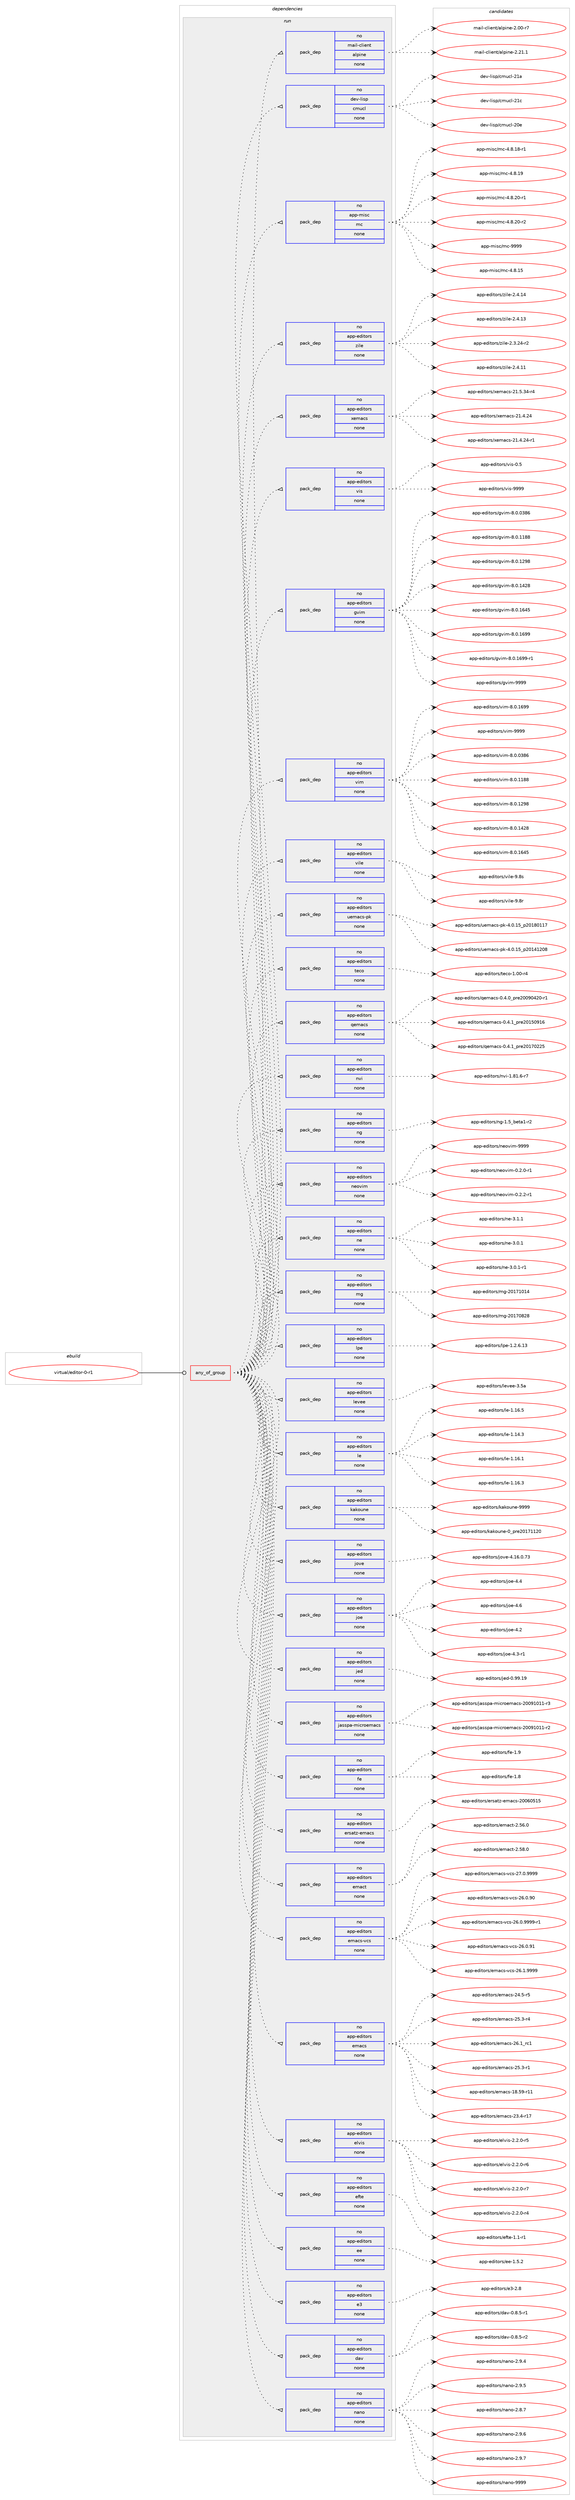 digraph prolog {

# *************
# Graph options
# *************

newrank=true;
concentrate=true;
compound=true;
graph [rankdir=LR,fontname=Helvetica,fontsize=10,ranksep=1.5];#, ranksep=2.5, nodesep=0.2];
edge  [arrowhead=vee];
node  [fontname=Helvetica,fontsize=10];

# **********
# The ebuild
# **********

subgraph cluster_leftcol {
color=gray;
rank=same;
label=<<i>ebuild</i>>;
id [label="virtual/editor-0-r1", color=red, width=4, href="../virtual/editor-0-r1.svg"];
}

# ****************
# The dependencies
# ****************

subgraph cluster_midcol {
color=gray;
label=<<i>dependencies</i>>;
subgraph cluster_compile {
fillcolor="#eeeeee";
style=filled;
label=<<i>compile</i>>;
}
subgraph cluster_compileandrun {
fillcolor="#eeeeee";
style=filled;
label=<<i>compile and run</i>>;
}
subgraph cluster_run {
fillcolor="#eeeeee";
style=filled;
label=<<i>run</i>>;
subgraph any45 {
dependency8152 [label=<<TABLE BORDER="0" CELLBORDER="1" CELLSPACING="0" CELLPADDING="4"><TR><TD CELLPADDING="10">any_of_group</TD></TR></TABLE>>, shape=none, color=red];subgraph pack7104 {
dependency8153 [label=<<TABLE BORDER="0" CELLBORDER="1" CELLSPACING="0" CELLPADDING="4" WIDTH="220"><TR><TD ROWSPAN="6" CELLPADDING="30">pack_dep</TD></TR><TR><TD WIDTH="110">no</TD></TR><TR><TD>app-editors</TD></TR><TR><TD>nano</TD></TR><TR><TD>none</TD></TR><TR><TD></TD></TR></TABLE>>, shape=none, color=blue];
}
dependency8152:e -> dependency8153:w [weight=20,style="dotted",arrowhead="oinv"];
subgraph pack7105 {
dependency8154 [label=<<TABLE BORDER="0" CELLBORDER="1" CELLSPACING="0" CELLPADDING="4" WIDTH="220"><TR><TD ROWSPAN="6" CELLPADDING="30">pack_dep</TD></TR><TR><TD WIDTH="110">no</TD></TR><TR><TD>app-editors</TD></TR><TR><TD>dav</TD></TR><TR><TD>none</TD></TR><TR><TD></TD></TR></TABLE>>, shape=none, color=blue];
}
dependency8152:e -> dependency8154:w [weight=20,style="dotted",arrowhead="oinv"];
subgraph pack7106 {
dependency8155 [label=<<TABLE BORDER="0" CELLBORDER="1" CELLSPACING="0" CELLPADDING="4" WIDTH="220"><TR><TD ROWSPAN="6" CELLPADDING="30">pack_dep</TD></TR><TR><TD WIDTH="110">no</TD></TR><TR><TD>app-editors</TD></TR><TR><TD>e3</TD></TR><TR><TD>none</TD></TR><TR><TD></TD></TR></TABLE>>, shape=none, color=blue];
}
dependency8152:e -> dependency8155:w [weight=20,style="dotted",arrowhead="oinv"];
subgraph pack7107 {
dependency8156 [label=<<TABLE BORDER="0" CELLBORDER="1" CELLSPACING="0" CELLPADDING="4" WIDTH="220"><TR><TD ROWSPAN="6" CELLPADDING="30">pack_dep</TD></TR><TR><TD WIDTH="110">no</TD></TR><TR><TD>app-editors</TD></TR><TR><TD>ee</TD></TR><TR><TD>none</TD></TR><TR><TD></TD></TR></TABLE>>, shape=none, color=blue];
}
dependency8152:e -> dependency8156:w [weight=20,style="dotted",arrowhead="oinv"];
subgraph pack7108 {
dependency8157 [label=<<TABLE BORDER="0" CELLBORDER="1" CELLSPACING="0" CELLPADDING="4" WIDTH="220"><TR><TD ROWSPAN="6" CELLPADDING="30">pack_dep</TD></TR><TR><TD WIDTH="110">no</TD></TR><TR><TD>app-editors</TD></TR><TR><TD>efte</TD></TR><TR><TD>none</TD></TR><TR><TD></TD></TR></TABLE>>, shape=none, color=blue];
}
dependency8152:e -> dependency8157:w [weight=20,style="dotted",arrowhead="oinv"];
subgraph pack7109 {
dependency8158 [label=<<TABLE BORDER="0" CELLBORDER="1" CELLSPACING="0" CELLPADDING="4" WIDTH="220"><TR><TD ROWSPAN="6" CELLPADDING="30">pack_dep</TD></TR><TR><TD WIDTH="110">no</TD></TR><TR><TD>app-editors</TD></TR><TR><TD>elvis</TD></TR><TR><TD>none</TD></TR><TR><TD></TD></TR></TABLE>>, shape=none, color=blue];
}
dependency8152:e -> dependency8158:w [weight=20,style="dotted",arrowhead="oinv"];
subgraph pack7110 {
dependency8159 [label=<<TABLE BORDER="0" CELLBORDER="1" CELLSPACING="0" CELLPADDING="4" WIDTH="220"><TR><TD ROWSPAN="6" CELLPADDING="30">pack_dep</TD></TR><TR><TD WIDTH="110">no</TD></TR><TR><TD>app-editors</TD></TR><TR><TD>emacs</TD></TR><TR><TD>none</TD></TR><TR><TD></TD></TR></TABLE>>, shape=none, color=blue];
}
dependency8152:e -> dependency8159:w [weight=20,style="dotted",arrowhead="oinv"];
subgraph pack7111 {
dependency8160 [label=<<TABLE BORDER="0" CELLBORDER="1" CELLSPACING="0" CELLPADDING="4" WIDTH="220"><TR><TD ROWSPAN="6" CELLPADDING="30">pack_dep</TD></TR><TR><TD WIDTH="110">no</TD></TR><TR><TD>app-editors</TD></TR><TR><TD>emacs-vcs</TD></TR><TR><TD>none</TD></TR><TR><TD></TD></TR></TABLE>>, shape=none, color=blue];
}
dependency8152:e -> dependency8160:w [weight=20,style="dotted",arrowhead="oinv"];
subgraph pack7112 {
dependency8161 [label=<<TABLE BORDER="0" CELLBORDER="1" CELLSPACING="0" CELLPADDING="4" WIDTH="220"><TR><TD ROWSPAN="6" CELLPADDING="30">pack_dep</TD></TR><TR><TD WIDTH="110">no</TD></TR><TR><TD>app-editors</TD></TR><TR><TD>emact</TD></TR><TR><TD>none</TD></TR><TR><TD></TD></TR></TABLE>>, shape=none, color=blue];
}
dependency8152:e -> dependency8161:w [weight=20,style="dotted",arrowhead="oinv"];
subgraph pack7113 {
dependency8162 [label=<<TABLE BORDER="0" CELLBORDER="1" CELLSPACING="0" CELLPADDING="4" WIDTH="220"><TR><TD ROWSPAN="6" CELLPADDING="30">pack_dep</TD></TR><TR><TD WIDTH="110">no</TD></TR><TR><TD>app-editors</TD></TR><TR><TD>ersatz-emacs</TD></TR><TR><TD>none</TD></TR><TR><TD></TD></TR></TABLE>>, shape=none, color=blue];
}
dependency8152:e -> dependency8162:w [weight=20,style="dotted",arrowhead="oinv"];
subgraph pack7114 {
dependency8163 [label=<<TABLE BORDER="0" CELLBORDER="1" CELLSPACING="0" CELLPADDING="4" WIDTH="220"><TR><TD ROWSPAN="6" CELLPADDING="30">pack_dep</TD></TR><TR><TD WIDTH="110">no</TD></TR><TR><TD>app-editors</TD></TR><TR><TD>fe</TD></TR><TR><TD>none</TD></TR><TR><TD></TD></TR></TABLE>>, shape=none, color=blue];
}
dependency8152:e -> dependency8163:w [weight=20,style="dotted",arrowhead="oinv"];
subgraph pack7115 {
dependency8164 [label=<<TABLE BORDER="0" CELLBORDER="1" CELLSPACING="0" CELLPADDING="4" WIDTH="220"><TR><TD ROWSPAN="6" CELLPADDING="30">pack_dep</TD></TR><TR><TD WIDTH="110">no</TD></TR><TR><TD>app-editors</TD></TR><TR><TD>jasspa-microemacs</TD></TR><TR><TD>none</TD></TR><TR><TD></TD></TR></TABLE>>, shape=none, color=blue];
}
dependency8152:e -> dependency8164:w [weight=20,style="dotted",arrowhead="oinv"];
subgraph pack7116 {
dependency8165 [label=<<TABLE BORDER="0" CELLBORDER="1" CELLSPACING="0" CELLPADDING="4" WIDTH="220"><TR><TD ROWSPAN="6" CELLPADDING="30">pack_dep</TD></TR><TR><TD WIDTH="110">no</TD></TR><TR><TD>app-editors</TD></TR><TR><TD>jed</TD></TR><TR><TD>none</TD></TR><TR><TD></TD></TR></TABLE>>, shape=none, color=blue];
}
dependency8152:e -> dependency8165:w [weight=20,style="dotted",arrowhead="oinv"];
subgraph pack7117 {
dependency8166 [label=<<TABLE BORDER="0" CELLBORDER="1" CELLSPACING="0" CELLPADDING="4" WIDTH="220"><TR><TD ROWSPAN="6" CELLPADDING="30">pack_dep</TD></TR><TR><TD WIDTH="110">no</TD></TR><TR><TD>app-editors</TD></TR><TR><TD>joe</TD></TR><TR><TD>none</TD></TR><TR><TD></TD></TR></TABLE>>, shape=none, color=blue];
}
dependency8152:e -> dependency8166:w [weight=20,style="dotted",arrowhead="oinv"];
subgraph pack7118 {
dependency8167 [label=<<TABLE BORDER="0" CELLBORDER="1" CELLSPACING="0" CELLPADDING="4" WIDTH="220"><TR><TD ROWSPAN="6" CELLPADDING="30">pack_dep</TD></TR><TR><TD WIDTH="110">no</TD></TR><TR><TD>app-editors</TD></TR><TR><TD>jove</TD></TR><TR><TD>none</TD></TR><TR><TD></TD></TR></TABLE>>, shape=none, color=blue];
}
dependency8152:e -> dependency8167:w [weight=20,style="dotted",arrowhead="oinv"];
subgraph pack7119 {
dependency8168 [label=<<TABLE BORDER="0" CELLBORDER="1" CELLSPACING="0" CELLPADDING="4" WIDTH="220"><TR><TD ROWSPAN="6" CELLPADDING="30">pack_dep</TD></TR><TR><TD WIDTH="110">no</TD></TR><TR><TD>app-editors</TD></TR><TR><TD>kakoune</TD></TR><TR><TD>none</TD></TR><TR><TD></TD></TR></TABLE>>, shape=none, color=blue];
}
dependency8152:e -> dependency8168:w [weight=20,style="dotted",arrowhead="oinv"];
subgraph pack7120 {
dependency8169 [label=<<TABLE BORDER="0" CELLBORDER="1" CELLSPACING="0" CELLPADDING="4" WIDTH="220"><TR><TD ROWSPAN="6" CELLPADDING="30">pack_dep</TD></TR><TR><TD WIDTH="110">no</TD></TR><TR><TD>app-editors</TD></TR><TR><TD>le</TD></TR><TR><TD>none</TD></TR><TR><TD></TD></TR></TABLE>>, shape=none, color=blue];
}
dependency8152:e -> dependency8169:w [weight=20,style="dotted",arrowhead="oinv"];
subgraph pack7121 {
dependency8170 [label=<<TABLE BORDER="0" CELLBORDER="1" CELLSPACING="0" CELLPADDING="4" WIDTH="220"><TR><TD ROWSPAN="6" CELLPADDING="30">pack_dep</TD></TR><TR><TD WIDTH="110">no</TD></TR><TR><TD>app-editors</TD></TR><TR><TD>levee</TD></TR><TR><TD>none</TD></TR><TR><TD></TD></TR></TABLE>>, shape=none, color=blue];
}
dependency8152:e -> dependency8170:w [weight=20,style="dotted",arrowhead="oinv"];
subgraph pack7122 {
dependency8171 [label=<<TABLE BORDER="0" CELLBORDER="1" CELLSPACING="0" CELLPADDING="4" WIDTH="220"><TR><TD ROWSPAN="6" CELLPADDING="30">pack_dep</TD></TR><TR><TD WIDTH="110">no</TD></TR><TR><TD>app-editors</TD></TR><TR><TD>lpe</TD></TR><TR><TD>none</TD></TR><TR><TD></TD></TR></TABLE>>, shape=none, color=blue];
}
dependency8152:e -> dependency8171:w [weight=20,style="dotted",arrowhead="oinv"];
subgraph pack7123 {
dependency8172 [label=<<TABLE BORDER="0" CELLBORDER="1" CELLSPACING="0" CELLPADDING="4" WIDTH="220"><TR><TD ROWSPAN="6" CELLPADDING="30">pack_dep</TD></TR><TR><TD WIDTH="110">no</TD></TR><TR><TD>app-editors</TD></TR><TR><TD>mg</TD></TR><TR><TD>none</TD></TR><TR><TD></TD></TR></TABLE>>, shape=none, color=blue];
}
dependency8152:e -> dependency8172:w [weight=20,style="dotted",arrowhead="oinv"];
subgraph pack7124 {
dependency8173 [label=<<TABLE BORDER="0" CELLBORDER="1" CELLSPACING="0" CELLPADDING="4" WIDTH="220"><TR><TD ROWSPAN="6" CELLPADDING="30">pack_dep</TD></TR><TR><TD WIDTH="110">no</TD></TR><TR><TD>app-editors</TD></TR><TR><TD>ne</TD></TR><TR><TD>none</TD></TR><TR><TD></TD></TR></TABLE>>, shape=none, color=blue];
}
dependency8152:e -> dependency8173:w [weight=20,style="dotted",arrowhead="oinv"];
subgraph pack7125 {
dependency8174 [label=<<TABLE BORDER="0" CELLBORDER="1" CELLSPACING="0" CELLPADDING="4" WIDTH="220"><TR><TD ROWSPAN="6" CELLPADDING="30">pack_dep</TD></TR><TR><TD WIDTH="110">no</TD></TR><TR><TD>app-editors</TD></TR><TR><TD>neovim</TD></TR><TR><TD>none</TD></TR><TR><TD></TD></TR></TABLE>>, shape=none, color=blue];
}
dependency8152:e -> dependency8174:w [weight=20,style="dotted",arrowhead="oinv"];
subgraph pack7126 {
dependency8175 [label=<<TABLE BORDER="0" CELLBORDER="1" CELLSPACING="0" CELLPADDING="4" WIDTH="220"><TR><TD ROWSPAN="6" CELLPADDING="30">pack_dep</TD></TR><TR><TD WIDTH="110">no</TD></TR><TR><TD>app-editors</TD></TR><TR><TD>ng</TD></TR><TR><TD>none</TD></TR><TR><TD></TD></TR></TABLE>>, shape=none, color=blue];
}
dependency8152:e -> dependency8175:w [weight=20,style="dotted",arrowhead="oinv"];
subgraph pack7127 {
dependency8176 [label=<<TABLE BORDER="0" CELLBORDER="1" CELLSPACING="0" CELLPADDING="4" WIDTH="220"><TR><TD ROWSPAN="6" CELLPADDING="30">pack_dep</TD></TR><TR><TD WIDTH="110">no</TD></TR><TR><TD>app-editors</TD></TR><TR><TD>nvi</TD></TR><TR><TD>none</TD></TR><TR><TD></TD></TR></TABLE>>, shape=none, color=blue];
}
dependency8152:e -> dependency8176:w [weight=20,style="dotted",arrowhead="oinv"];
subgraph pack7128 {
dependency8177 [label=<<TABLE BORDER="0" CELLBORDER="1" CELLSPACING="0" CELLPADDING="4" WIDTH="220"><TR><TD ROWSPAN="6" CELLPADDING="30">pack_dep</TD></TR><TR><TD WIDTH="110">no</TD></TR><TR><TD>app-editors</TD></TR><TR><TD>qemacs</TD></TR><TR><TD>none</TD></TR><TR><TD></TD></TR></TABLE>>, shape=none, color=blue];
}
dependency8152:e -> dependency8177:w [weight=20,style="dotted",arrowhead="oinv"];
subgraph pack7129 {
dependency8178 [label=<<TABLE BORDER="0" CELLBORDER="1" CELLSPACING="0" CELLPADDING="4" WIDTH="220"><TR><TD ROWSPAN="6" CELLPADDING="30">pack_dep</TD></TR><TR><TD WIDTH="110">no</TD></TR><TR><TD>app-editors</TD></TR><TR><TD>teco</TD></TR><TR><TD>none</TD></TR><TR><TD></TD></TR></TABLE>>, shape=none, color=blue];
}
dependency8152:e -> dependency8178:w [weight=20,style="dotted",arrowhead="oinv"];
subgraph pack7130 {
dependency8179 [label=<<TABLE BORDER="0" CELLBORDER="1" CELLSPACING="0" CELLPADDING="4" WIDTH="220"><TR><TD ROWSPAN="6" CELLPADDING="30">pack_dep</TD></TR><TR><TD WIDTH="110">no</TD></TR><TR><TD>app-editors</TD></TR><TR><TD>uemacs-pk</TD></TR><TR><TD>none</TD></TR><TR><TD></TD></TR></TABLE>>, shape=none, color=blue];
}
dependency8152:e -> dependency8179:w [weight=20,style="dotted",arrowhead="oinv"];
subgraph pack7131 {
dependency8180 [label=<<TABLE BORDER="0" CELLBORDER="1" CELLSPACING="0" CELLPADDING="4" WIDTH="220"><TR><TD ROWSPAN="6" CELLPADDING="30">pack_dep</TD></TR><TR><TD WIDTH="110">no</TD></TR><TR><TD>app-editors</TD></TR><TR><TD>vile</TD></TR><TR><TD>none</TD></TR><TR><TD></TD></TR></TABLE>>, shape=none, color=blue];
}
dependency8152:e -> dependency8180:w [weight=20,style="dotted",arrowhead="oinv"];
subgraph pack7132 {
dependency8181 [label=<<TABLE BORDER="0" CELLBORDER="1" CELLSPACING="0" CELLPADDING="4" WIDTH="220"><TR><TD ROWSPAN="6" CELLPADDING="30">pack_dep</TD></TR><TR><TD WIDTH="110">no</TD></TR><TR><TD>app-editors</TD></TR><TR><TD>vim</TD></TR><TR><TD>none</TD></TR><TR><TD></TD></TR></TABLE>>, shape=none, color=blue];
}
dependency8152:e -> dependency8181:w [weight=20,style="dotted",arrowhead="oinv"];
subgraph pack7133 {
dependency8182 [label=<<TABLE BORDER="0" CELLBORDER="1" CELLSPACING="0" CELLPADDING="4" WIDTH="220"><TR><TD ROWSPAN="6" CELLPADDING="30">pack_dep</TD></TR><TR><TD WIDTH="110">no</TD></TR><TR><TD>app-editors</TD></TR><TR><TD>gvim</TD></TR><TR><TD>none</TD></TR><TR><TD></TD></TR></TABLE>>, shape=none, color=blue];
}
dependency8152:e -> dependency8182:w [weight=20,style="dotted",arrowhead="oinv"];
subgraph pack7134 {
dependency8183 [label=<<TABLE BORDER="0" CELLBORDER="1" CELLSPACING="0" CELLPADDING="4" WIDTH="220"><TR><TD ROWSPAN="6" CELLPADDING="30">pack_dep</TD></TR><TR><TD WIDTH="110">no</TD></TR><TR><TD>app-editors</TD></TR><TR><TD>vis</TD></TR><TR><TD>none</TD></TR><TR><TD></TD></TR></TABLE>>, shape=none, color=blue];
}
dependency8152:e -> dependency8183:w [weight=20,style="dotted",arrowhead="oinv"];
subgraph pack7135 {
dependency8184 [label=<<TABLE BORDER="0" CELLBORDER="1" CELLSPACING="0" CELLPADDING="4" WIDTH="220"><TR><TD ROWSPAN="6" CELLPADDING="30">pack_dep</TD></TR><TR><TD WIDTH="110">no</TD></TR><TR><TD>app-editors</TD></TR><TR><TD>xemacs</TD></TR><TR><TD>none</TD></TR><TR><TD></TD></TR></TABLE>>, shape=none, color=blue];
}
dependency8152:e -> dependency8184:w [weight=20,style="dotted",arrowhead="oinv"];
subgraph pack7136 {
dependency8185 [label=<<TABLE BORDER="0" CELLBORDER="1" CELLSPACING="0" CELLPADDING="4" WIDTH="220"><TR><TD ROWSPAN="6" CELLPADDING="30">pack_dep</TD></TR><TR><TD WIDTH="110">no</TD></TR><TR><TD>app-editors</TD></TR><TR><TD>zile</TD></TR><TR><TD>none</TD></TR><TR><TD></TD></TR></TABLE>>, shape=none, color=blue];
}
dependency8152:e -> dependency8185:w [weight=20,style="dotted",arrowhead="oinv"];
subgraph pack7137 {
dependency8186 [label=<<TABLE BORDER="0" CELLBORDER="1" CELLSPACING="0" CELLPADDING="4" WIDTH="220"><TR><TD ROWSPAN="6" CELLPADDING="30">pack_dep</TD></TR><TR><TD WIDTH="110">no</TD></TR><TR><TD>app-misc</TD></TR><TR><TD>mc</TD></TR><TR><TD>none</TD></TR><TR><TD></TD></TR></TABLE>>, shape=none, color=blue];
}
dependency8152:e -> dependency8186:w [weight=20,style="dotted",arrowhead="oinv"];
subgraph pack7138 {
dependency8187 [label=<<TABLE BORDER="0" CELLBORDER="1" CELLSPACING="0" CELLPADDING="4" WIDTH="220"><TR><TD ROWSPAN="6" CELLPADDING="30">pack_dep</TD></TR><TR><TD WIDTH="110">no</TD></TR><TR><TD>dev-lisp</TD></TR><TR><TD>cmucl</TD></TR><TR><TD>none</TD></TR><TR><TD></TD></TR></TABLE>>, shape=none, color=blue];
}
dependency8152:e -> dependency8187:w [weight=20,style="dotted",arrowhead="oinv"];
subgraph pack7139 {
dependency8188 [label=<<TABLE BORDER="0" CELLBORDER="1" CELLSPACING="0" CELLPADDING="4" WIDTH="220"><TR><TD ROWSPAN="6" CELLPADDING="30">pack_dep</TD></TR><TR><TD WIDTH="110">no</TD></TR><TR><TD>mail-client</TD></TR><TR><TD>alpine</TD></TR><TR><TD>none</TD></TR><TR><TD></TD></TR></TABLE>>, shape=none, color=blue];
}
dependency8152:e -> dependency8188:w [weight=20,style="dotted",arrowhead="oinv"];
}
id:e -> dependency8152:w [weight=20,style="solid",arrowhead="odot"];
}
}

# **************
# The candidates
# **************

subgraph cluster_choices {
rank=same;
color=gray;
label=<<i>candidates</i>>;

subgraph choice7104 {
color=black;
nodesep=1;
choice97112112451011001051161111141154711097110111455046574652 [label="app-editors/nano-2.9.4", color=red, width=4,href="../app-editors/nano-2.9.4.svg"];
choice97112112451011001051161111141154711097110111455046574653 [label="app-editors/nano-2.9.5", color=red, width=4,href="../app-editors/nano-2.9.5.svg"];
choice97112112451011001051161111141154711097110111455046564655 [label="app-editors/nano-2.8.7", color=red, width=4,href="../app-editors/nano-2.8.7.svg"];
choice97112112451011001051161111141154711097110111455046574654 [label="app-editors/nano-2.9.6", color=red, width=4,href="../app-editors/nano-2.9.6.svg"];
choice97112112451011001051161111141154711097110111455046574655 [label="app-editors/nano-2.9.7", color=red, width=4,href="../app-editors/nano-2.9.7.svg"];
choice971121124510110010511611111411547110971101114557575757 [label="app-editors/nano-9999", color=red, width=4,href="../app-editors/nano-9999.svg"];
dependency8153:e -> choice97112112451011001051161111141154711097110111455046574652:w [style=dotted,weight="100"];
dependency8153:e -> choice97112112451011001051161111141154711097110111455046574653:w [style=dotted,weight="100"];
dependency8153:e -> choice97112112451011001051161111141154711097110111455046564655:w [style=dotted,weight="100"];
dependency8153:e -> choice97112112451011001051161111141154711097110111455046574654:w [style=dotted,weight="100"];
dependency8153:e -> choice97112112451011001051161111141154711097110111455046574655:w [style=dotted,weight="100"];
dependency8153:e -> choice971121124510110010511611111411547110971101114557575757:w [style=dotted,weight="100"];
}
subgraph choice7105 {
color=black;
nodesep=1;
choice971121124510110010511611111411547100971184548465646534511449 [label="app-editors/dav-0.8.5-r1", color=red, width=4,href="../app-editors/dav-0.8.5-r1.svg"];
choice971121124510110010511611111411547100971184548465646534511450 [label="app-editors/dav-0.8.5-r2", color=red, width=4,href="../app-editors/dav-0.8.5-r2.svg"];
dependency8154:e -> choice971121124510110010511611111411547100971184548465646534511449:w [style=dotted,weight="100"];
dependency8154:e -> choice971121124510110010511611111411547100971184548465646534511450:w [style=dotted,weight="100"];
}
subgraph choice7106 {
color=black;
nodesep=1;
choice9711211245101100105116111114115471015145504656 [label="app-editors/e3-2.8", color=red, width=4,href="../app-editors/e3-2.8.svg"];
dependency8155:e -> choice9711211245101100105116111114115471015145504656:w [style=dotted,weight="100"];
}
subgraph choice7107 {
color=black;
nodesep=1;
choice971121124510110010511611111411547101101454946534650 [label="app-editors/ee-1.5.2", color=red, width=4,href="../app-editors/ee-1.5.2.svg"];
dependency8156:e -> choice971121124510110010511611111411547101101454946534650:w [style=dotted,weight="100"];
}
subgraph choice7108 {
color=black;
nodesep=1;
choice971121124510110010511611111411547101102116101454946494511449 [label="app-editors/efte-1.1-r1", color=red, width=4,href="../app-editors/efte-1.1-r1.svg"];
dependency8157:e -> choice971121124510110010511611111411547101102116101454946494511449:w [style=dotted,weight="100"];
}
subgraph choice7109 {
color=black;
nodesep=1;
choice9711211245101100105116111114115471011081181051154550465046484511452 [label="app-editors/elvis-2.2.0-r4", color=red, width=4,href="../app-editors/elvis-2.2.0-r4.svg"];
choice9711211245101100105116111114115471011081181051154550465046484511453 [label="app-editors/elvis-2.2.0-r5", color=red, width=4,href="../app-editors/elvis-2.2.0-r5.svg"];
choice9711211245101100105116111114115471011081181051154550465046484511454 [label="app-editors/elvis-2.2.0-r6", color=red, width=4,href="../app-editors/elvis-2.2.0-r6.svg"];
choice9711211245101100105116111114115471011081181051154550465046484511455 [label="app-editors/elvis-2.2.0-r7", color=red, width=4,href="../app-editors/elvis-2.2.0-r7.svg"];
dependency8158:e -> choice9711211245101100105116111114115471011081181051154550465046484511452:w [style=dotted,weight="100"];
dependency8158:e -> choice9711211245101100105116111114115471011081181051154550465046484511453:w [style=dotted,weight="100"];
dependency8158:e -> choice9711211245101100105116111114115471011081181051154550465046484511454:w [style=dotted,weight="100"];
dependency8158:e -> choice9711211245101100105116111114115471011081181051154550465046484511455:w [style=dotted,weight="100"];
}
subgraph choice7110 {
color=black;
nodesep=1;
choice971121124510110010511611111411547101109979911545505346514511449 [label="app-editors/emacs-25.3-r1", color=red, width=4,href="../app-editors/emacs-25.3-r1.svg"];
choice9711211245101100105116111114115471011099799115454956465357451144949 [label="app-editors/emacs-18.59-r11", color=red, width=4,href="../app-editors/emacs-18.59-r11.svg"];
choice97112112451011001051161111141154710110997991154550514652451144955 [label="app-editors/emacs-23.4-r17", color=red, width=4,href="../app-editors/emacs-23.4-r17.svg"];
choice971121124510110010511611111411547101109979911545505246534511453 [label="app-editors/emacs-24.5-r5", color=red, width=4,href="../app-editors/emacs-24.5-r5.svg"];
choice971121124510110010511611111411547101109979911545505346514511452 [label="app-editors/emacs-25.3-r4", color=red, width=4,href="../app-editors/emacs-25.3-r4.svg"];
choice97112112451011001051161111141154710110997991154550544649951149949 [label="app-editors/emacs-26.1_rc1", color=red, width=4,href="../app-editors/emacs-26.1_rc1.svg"];
dependency8159:e -> choice971121124510110010511611111411547101109979911545505346514511449:w [style=dotted,weight="100"];
dependency8159:e -> choice9711211245101100105116111114115471011099799115454956465357451144949:w [style=dotted,weight="100"];
dependency8159:e -> choice97112112451011001051161111141154710110997991154550514652451144955:w [style=dotted,weight="100"];
dependency8159:e -> choice971121124510110010511611111411547101109979911545505246534511453:w [style=dotted,weight="100"];
dependency8159:e -> choice971121124510110010511611111411547101109979911545505346514511452:w [style=dotted,weight="100"];
dependency8159:e -> choice97112112451011001051161111141154710110997991154550544649951149949:w [style=dotted,weight="100"];
}
subgraph choice7111 {
color=black;
nodesep=1;
choice971121124510110010511611111411547101109979911545118991154550544648465748 [label="app-editors/emacs-vcs-26.0.90", color=red, width=4,href="../app-editors/emacs-vcs-26.0.90.svg"];
choice97112112451011001051161111141154710110997991154511899115455054464846575757574511449 [label="app-editors/emacs-vcs-26.0.9999-r1", color=red, width=4,href="../app-editors/emacs-vcs-26.0.9999-r1.svg"];
choice971121124510110010511611111411547101109979911545118991154550544648465749 [label="app-editors/emacs-vcs-26.0.91", color=red, width=4,href="../app-editors/emacs-vcs-26.0.91.svg"];
choice9711211245101100105116111114115471011099799115451189911545505446494657575757 [label="app-editors/emacs-vcs-26.1.9999", color=red, width=4,href="../app-editors/emacs-vcs-26.1.9999.svg"];
choice9711211245101100105116111114115471011099799115451189911545505546484657575757 [label="app-editors/emacs-vcs-27.0.9999", color=red, width=4,href="../app-editors/emacs-vcs-27.0.9999.svg"];
dependency8160:e -> choice971121124510110010511611111411547101109979911545118991154550544648465748:w [style=dotted,weight="100"];
dependency8160:e -> choice97112112451011001051161111141154710110997991154511899115455054464846575757574511449:w [style=dotted,weight="100"];
dependency8160:e -> choice971121124510110010511611111411547101109979911545118991154550544648465749:w [style=dotted,weight="100"];
dependency8160:e -> choice9711211245101100105116111114115471011099799115451189911545505446494657575757:w [style=dotted,weight="100"];
dependency8160:e -> choice9711211245101100105116111114115471011099799115451189911545505546484657575757:w [style=dotted,weight="100"];
}
subgraph choice7112 {
color=black;
nodesep=1;
choice971121124510110010511611111411547101109979911645504653544648 [label="app-editors/emact-2.56.0", color=red, width=4,href="../app-editors/emact-2.56.0.svg"];
choice971121124510110010511611111411547101109979911645504653564648 [label="app-editors/emact-2.58.0", color=red, width=4,href="../app-editors/emact-2.58.0.svg"];
dependency8161:e -> choice971121124510110010511611111411547101109979911645504653544648:w [style=dotted,weight="100"];
dependency8161:e -> choice971121124510110010511611111411547101109979911645504653564648:w [style=dotted,weight="100"];
}
subgraph choice7113 {
color=black;
nodesep=1;
choice97112112451011001051161111141154710111411597116122451011099799115455048485448534953 [label="app-editors/ersatz-emacs-20060515", color=red, width=4,href="../app-editors/ersatz-emacs-20060515.svg"];
dependency8162:e -> choice97112112451011001051161111141154710111411597116122451011099799115455048485448534953:w [style=dotted,weight="100"];
}
subgraph choice7114 {
color=black;
nodesep=1;
choice97112112451011001051161111141154710210145494656 [label="app-editors/fe-1.8", color=red, width=4,href="../app-editors/fe-1.8.svg"];
choice97112112451011001051161111141154710210145494657 [label="app-editors/fe-1.9", color=red, width=4,href="../app-editors/fe-1.9.svg"];
dependency8163:e -> choice97112112451011001051161111141154710210145494656:w [style=dotted,weight="100"];
dependency8163:e -> choice97112112451011001051161111141154710210145494657:w [style=dotted,weight="100"];
}
subgraph choice7115 {
color=black;
nodesep=1;
choice9711211245101100105116111114115471069711511511297451091059911411110110997991154550484857494849494511450 [label="app-editors/jasspa-microemacs-20091011-r2", color=red, width=4,href="../app-editors/jasspa-microemacs-20091011-r2.svg"];
choice9711211245101100105116111114115471069711511511297451091059911411110110997991154550484857494849494511451 [label="app-editors/jasspa-microemacs-20091011-r3", color=red, width=4,href="../app-editors/jasspa-microemacs-20091011-r3.svg"];
dependency8164:e -> choice9711211245101100105116111114115471069711511511297451091059911411110110997991154550484857494849494511450:w [style=dotted,weight="100"];
dependency8164:e -> choice9711211245101100105116111114115471069711511511297451091059911411110110997991154550484857494849494511451:w [style=dotted,weight="100"];
}
subgraph choice7116 {
color=black;
nodesep=1;
choice9711211245101100105116111114115471061011004548465757464957 [label="app-editors/jed-0.99.19", color=red, width=4,href="../app-editors/jed-0.99.19.svg"];
dependency8165:e -> choice9711211245101100105116111114115471061011004548465757464957:w [style=dotted,weight="100"];
}
subgraph choice7117 {
color=black;
nodesep=1;
choice97112112451011001051161111141154710611110145524650 [label="app-editors/joe-4.2", color=red, width=4,href="../app-editors/joe-4.2.svg"];
choice971121124510110010511611111411547106111101455246514511449 [label="app-editors/joe-4.3-r1", color=red, width=4,href="../app-editors/joe-4.3-r1.svg"];
choice97112112451011001051161111141154710611110145524652 [label="app-editors/joe-4.4", color=red, width=4,href="../app-editors/joe-4.4.svg"];
choice97112112451011001051161111141154710611110145524654 [label="app-editors/joe-4.6", color=red, width=4,href="../app-editors/joe-4.6.svg"];
dependency8166:e -> choice97112112451011001051161111141154710611110145524650:w [style=dotted,weight="100"];
dependency8166:e -> choice971121124510110010511611111411547106111101455246514511449:w [style=dotted,weight="100"];
dependency8166:e -> choice97112112451011001051161111141154710611110145524652:w [style=dotted,weight="100"];
dependency8166:e -> choice97112112451011001051161111141154710611110145524654:w [style=dotted,weight="100"];
}
subgraph choice7118 {
color=black;
nodesep=1;
choice97112112451011001051161111141154710611111810145524649544648465551 [label="app-editors/jove-4.16.0.73", color=red, width=4,href="../app-editors/jove-4.16.0.73.svg"];
dependency8167:e -> choice97112112451011001051161111141154710611111810145524649544648465551:w [style=dotted,weight="100"];
}
subgraph choice7119 {
color=black;
nodesep=1;
choice971121124510110010511611111411547107971071111171101014548951121141015048495549495048 [label="app-editors/kakoune-0_pre20171120", color=red, width=4,href="../app-editors/kakoune-0_pre20171120.svg"];
choice971121124510110010511611111411547107971071111171101014557575757 [label="app-editors/kakoune-9999", color=red, width=4,href="../app-editors/kakoune-9999.svg"];
dependency8168:e -> choice971121124510110010511611111411547107971071111171101014548951121141015048495549495048:w [style=dotted,weight="100"];
dependency8168:e -> choice971121124510110010511611111411547107971071111171101014557575757:w [style=dotted,weight="100"];
}
subgraph choice7120 {
color=black;
nodesep=1;
choice97112112451011001051161111141154710810145494649524651 [label="app-editors/le-1.14.3", color=red, width=4,href="../app-editors/le-1.14.3.svg"];
choice97112112451011001051161111141154710810145494649544649 [label="app-editors/le-1.16.1", color=red, width=4,href="../app-editors/le-1.16.1.svg"];
choice97112112451011001051161111141154710810145494649544651 [label="app-editors/le-1.16.3", color=red, width=4,href="../app-editors/le-1.16.3.svg"];
choice97112112451011001051161111141154710810145494649544653 [label="app-editors/le-1.16.5", color=red, width=4,href="../app-editors/le-1.16.5.svg"];
dependency8169:e -> choice97112112451011001051161111141154710810145494649524651:w [style=dotted,weight="100"];
dependency8169:e -> choice97112112451011001051161111141154710810145494649544649:w [style=dotted,weight="100"];
dependency8169:e -> choice97112112451011001051161111141154710810145494649544651:w [style=dotted,weight="100"];
dependency8169:e -> choice97112112451011001051161111141154710810145494649544653:w [style=dotted,weight="100"];
}
subgraph choice7121 {
color=black;
nodesep=1;
choice9711211245101100105116111114115471081011181011014551465397 [label="app-editors/levee-3.5a", color=red, width=4,href="../app-editors/levee-3.5a.svg"];
dependency8170:e -> choice9711211245101100105116111114115471081011181011014551465397:w [style=dotted,weight="100"];
}
subgraph choice7122 {
color=black;
nodesep=1;
choice971121124510110010511611111411547108112101454946504654464951 [label="app-editors/lpe-1.2.6.13", color=red, width=4,href="../app-editors/lpe-1.2.6.13.svg"];
dependency8171:e -> choice971121124510110010511611111411547108112101454946504654464951:w [style=dotted,weight="100"];
}
subgraph choice7123 {
color=black;
nodesep=1;
choice971121124510110010511611111411547109103455048495548565056 [label="app-editors/mg-20170828", color=red, width=4,href="../app-editors/mg-20170828.svg"];
choice971121124510110010511611111411547109103455048495549484952 [label="app-editors/mg-20171014", color=red, width=4,href="../app-editors/mg-20171014.svg"];
dependency8172:e -> choice971121124510110010511611111411547109103455048495548565056:w [style=dotted,weight="100"];
dependency8172:e -> choice971121124510110010511611111411547109103455048495549484952:w [style=dotted,weight="100"];
}
subgraph choice7124 {
color=black;
nodesep=1;
choice971121124510110010511611111411547110101455146484649 [label="app-editors/ne-3.0.1", color=red, width=4,href="../app-editors/ne-3.0.1.svg"];
choice9711211245101100105116111114115471101014551464846494511449 [label="app-editors/ne-3.0.1-r1", color=red, width=4,href="../app-editors/ne-3.0.1-r1.svg"];
choice971121124510110010511611111411547110101455146494649 [label="app-editors/ne-3.1.1", color=red, width=4,href="../app-editors/ne-3.1.1.svg"];
dependency8173:e -> choice971121124510110010511611111411547110101455146484649:w [style=dotted,weight="100"];
dependency8173:e -> choice9711211245101100105116111114115471101014551464846494511449:w [style=dotted,weight="100"];
dependency8173:e -> choice971121124510110010511611111411547110101455146494649:w [style=dotted,weight="100"];
}
subgraph choice7125 {
color=black;
nodesep=1;
choice9711211245101100105116111114115471101011111181051094548465046484511449 [label="app-editors/neovim-0.2.0-r1", color=red, width=4,href="../app-editors/neovim-0.2.0-r1.svg"];
choice9711211245101100105116111114115471101011111181051094548465046504511449 [label="app-editors/neovim-0.2.2-r1", color=red, width=4,href="../app-editors/neovim-0.2.2-r1.svg"];
choice9711211245101100105116111114115471101011111181051094557575757 [label="app-editors/neovim-9999", color=red, width=4,href="../app-editors/neovim-9999.svg"];
dependency8174:e -> choice9711211245101100105116111114115471101011111181051094548465046484511449:w [style=dotted,weight="100"];
dependency8174:e -> choice9711211245101100105116111114115471101011111181051094548465046504511449:w [style=dotted,weight="100"];
dependency8174:e -> choice9711211245101100105116111114115471101011111181051094557575757:w [style=dotted,weight="100"];
}
subgraph choice7126 {
color=black;
nodesep=1;
choice97112112451011001051161111141154711010345494653959810111697494511450 [label="app-editors/ng-1.5_beta1-r2", color=red, width=4,href="../app-editors/ng-1.5_beta1-r2.svg"];
dependency8175:e -> choice97112112451011001051161111141154711010345494653959810111697494511450:w [style=dotted,weight="100"];
}
subgraph choice7127 {
color=black;
nodesep=1;
choice971121124510110010511611111411547110118105454946564946544511455 [label="app-editors/nvi-1.81.6-r7", color=red, width=4,href="../app-editors/nvi-1.81.6-r7.svg"];
dependency8176:e -> choice971121124510110010511611111411547110118105454946564946544511455:w [style=dotted,weight="100"];
}
subgraph choice7128 {
color=black;
nodesep=1;
choice97112112451011001051161111141154711310110997991154548465246489511211410150484857485250484511449 [label="app-editors/qemacs-0.4.0_pre20090420-r1", color=red, width=4,href="../app-editors/qemacs-0.4.0_pre20090420-r1.svg"];
choice9711211245101100105116111114115471131011099799115454846524649951121141015048495348574954 [label="app-editors/qemacs-0.4.1_pre20150916", color=red, width=4,href="../app-editors/qemacs-0.4.1_pre20150916.svg"];
choice9711211245101100105116111114115471131011099799115454846524649951121141015048495548505053 [label="app-editors/qemacs-0.4.1_pre20170225", color=red, width=4,href="../app-editors/qemacs-0.4.1_pre20170225.svg"];
dependency8177:e -> choice97112112451011001051161111141154711310110997991154548465246489511211410150484857485250484511449:w [style=dotted,weight="100"];
dependency8177:e -> choice9711211245101100105116111114115471131011099799115454846524649951121141015048495348574954:w [style=dotted,weight="100"];
dependency8177:e -> choice9711211245101100105116111114115471131011099799115454846524649951121141015048495548505053:w [style=dotted,weight="100"];
}
subgraph choice7129 {
color=black;
nodesep=1;
choice9711211245101100105116111114115471161019911145494648484511452 [label="app-editors/teco-1.00-r4", color=red, width=4,href="../app-editors/teco-1.00-r4.svg"];
dependency8178:e -> choice9711211245101100105116111114115471161019911145494648484511452:w [style=dotted,weight="100"];
}
subgraph choice7130 {
color=black;
nodesep=1;
choice97112112451011001051161111141154711710110997991154511210745524648464953951125048495249504856 [label="app-editors/uemacs-pk-4.0.15_p20141208", color=red, width=4,href="../app-editors/uemacs-pk-4.0.15_p20141208.svg"];
choice97112112451011001051161111141154711710110997991154511210745524648464953951125048495648494955 [label="app-editors/uemacs-pk-4.0.15_p20180117", color=red, width=4,href="../app-editors/uemacs-pk-4.0.15_p20180117.svg"];
dependency8179:e -> choice97112112451011001051161111141154711710110997991154511210745524648464953951125048495249504856:w [style=dotted,weight="100"];
dependency8179:e -> choice97112112451011001051161111141154711710110997991154511210745524648464953951125048495648494955:w [style=dotted,weight="100"];
}
subgraph choice7131 {
color=black;
nodesep=1;
choice97112112451011001051161111141154711810510810145574656114 [label="app-editors/vile-9.8r", color=red, width=4,href="../app-editors/vile-9.8r.svg"];
choice97112112451011001051161111141154711810510810145574656115 [label="app-editors/vile-9.8s", color=red, width=4,href="../app-editors/vile-9.8s.svg"];
dependency8180:e -> choice97112112451011001051161111141154711810510810145574656114:w [style=dotted,weight="100"];
dependency8180:e -> choice97112112451011001051161111141154711810510810145574656115:w [style=dotted,weight="100"];
}
subgraph choice7132 {
color=black;
nodesep=1;
choice971121124510110010511611111411547118105109455646484648515654 [label="app-editors/vim-8.0.0386", color=red, width=4,href="../app-editors/vim-8.0.0386.svg"];
choice971121124510110010511611111411547118105109455646484649495656 [label="app-editors/vim-8.0.1188", color=red, width=4,href="../app-editors/vim-8.0.1188.svg"];
choice971121124510110010511611111411547118105109455646484649505756 [label="app-editors/vim-8.0.1298", color=red, width=4,href="../app-editors/vim-8.0.1298.svg"];
choice971121124510110010511611111411547118105109455646484649525056 [label="app-editors/vim-8.0.1428", color=red, width=4,href="../app-editors/vim-8.0.1428.svg"];
choice971121124510110010511611111411547118105109455646484649545253 [label="app-editors/vim-8.0.1645", color=red, width=4,href="../app-editors/vim-8.0.1645.svg"];
choice971121124510110010511611111411547118105109455646484649545757 [label="app-editors/vim-8.0.1699", color=red, width=4,href="../app-editors/vim-8.0.1699.svg"];
choice9711211245101100105116111114115471181051094557575757 [label="app-editors/vim-9999", color=red, width=4,href="../app-editors/vim-9999.svg"];
dependency8181:e -> choice971121124510110010511611111411547118105109455646484648515654:w [style=dotted,weight="100"];
dependency8181:e -> choice971121124510110010511611111411547118105109455646484649495656:w [style=dotted,weight="100"];
dependency8181:e -> choice971121124510110010511611111411547118105109455646484649505756:w [style=dotted,weight="100"];
dependency8181:e -> choice971121124510110010511611111411547118105109455646484649525056:w [style=dotted,weight="100"];
dependency8181:e -> choice971121124510110010511611111411547118105109455646484649545253:w [style=dotted,weight="100"];
dependency8181:e -> choice971121124510110010511611111411547118105109455646484649545757:w [style=dotted,weight="100"];
dependency8181:e -> choice9711211245101100105116111114115471181051094557575757:w [style=dotted,weight="100"];
}
subgraph choice7133 {
color=black;
nodesep=1;
choice971121124510110010511611111411547103118105109455646484648515654 [label="app-editors/gvim-8.0.0386", color=red, width=4,href="../app-editors/gvim-8.0.0386.svg"];
choice971121124510110010511611111411547103118105109455646484649495656 [label="app-editors/gvim-8.0.1188", color=red, width=4,href="../app-editors/gvim-8.0.1188.svg"];
choice971121124510110010511611111411547103118105109455646484649505756 [label="app-editors/gvim-8.0.1298", color=red, width=4,href="../app-editors/gvim-8.0.1298.svg"];
choice971121124510110010511611111411547103118105109455646484649525056 [label="app-editors/gvim-8.0.1428", color=red, width=4,href="../app-editors/gvim-8.0.1428.svg"];
choice971121124510110010511611111411547103118105109455646484649545253 [label="app-editors/gvim-8.0.1645", color=red, width=4,href="../app-editors/gvim-8.0.1645.svg"];
choice971121124510110010511611111411547103118105109455646484649545757 [label="app-editors/gvim-8.0.1699", color=red, width=4,href="../app-editors/gvim-8.0.1699.svg"];
choice9711211245101100105116111114115471031181051094556464846495457574511449 [label="app-editors/gvim-8.0.1699-r1", color=red, width=4,href="../app-editors/gvim-8.0.1699-r1.svg"];
choice9711211245101100105116111114115471031181051094557575757 [label="app-editors/gvim-9999", color=red, width=4,href="../app-editors/gvim-9999.svg"];
dependency8182:e -> choice971121124510110010511611111411547103118105109455646484648515654:w [style=dotted,weight="100"];
dependency8182:e -> choice971121124510110010511611111411547103118105109455646484649495656:w [style=dotted,weight="100"];
dependency8182:e -> choice971121124510110010511611111411547103118105109455646484649505756:w [style=dotted,weight="100"];
dependency8182:e -> choice971121124510110010511611111411547103118105109455646484649525056:w [style=dotted,weight="100"];
dependency8182:e -> choice971121124510110010511611111411547103118105109455646484649545253:w [style=dotted,weight="100"];
dependency8182:e -> choice971121124510110010511611111411547103118105109455646484649545757:w [style=dotted,weight="100"];
dependency8182:e -> choice9711211245101100105116111114115471031181051094556464846495457574511449:w [style=dotted,weight="100"];
dependency8182:e -> choice9711211245101100105116111114115471031181051094557575757:w [style=dotted,weight="100"];
}
subgraph choice7134 {
color=black;
nodesep=1;
choice97112112451011001051161111141154711810511545484653 [label="app-editors/vis-0.5", color=red, width=4,href="../app-editors/vis-0.5.svg"];
choice9711211245101100105116111114115471181051154557575757 [label="app-editors/vis-9999", color=red, width=4,href="../app-editors/vis-9999.svg"];
dependency8183:e -> choice97112112451011001051161111141154711810511545484653:w [style=dotted,weight="100"];
dependency8183:e -> choice9711211245101100105116111114115471181051154557575757:w [style=dotted,weight="100"];
}
subgraph choice7135 {
color=black;
nodesep=1;
choice97112112451011001051161111141154712010110997991154550494652465052 [label="app-editors/xemacs-21.4.24", color=red, width=4,href="../app-editors/xemacs-21.4.24.svg"];
choice971121124510110010511611111411547120101109979911545504946524650524511449 [label="app-editors/xemacs-21.4.24-r1", color=red, width=4,href="../app-editors/xemacs-21.4.24-r1.svg"];
choice971121124510110010511611111411547120101109979911545504946534651524511452 [label="app-editors/xemacs-21.5.34-r4", color=red, width=4,href="../app-editors/xemacs-21.5.34-r4.svg"];
dependency8184:e -> choice97112112451011001051161111141154712010110997991154550494652465052:w [style=dotted,weight="100"];
dependency8184:e -> choice971121124510110010511611111411547120101109979911545504946524650524511449:w [style=dotted,weight="100"];
dependency8184:e -> choice971121124510110010511611111411547120101109979911545504946534651524511452:w [style=dotted,weight="100"];
}
subgraph choice7136 {
color=black;
nodesep=1;
choice97112112451011001051161111141154712210510810145504652464951 [label="app-editors/zile-2.4.13", color=red, width=4,href="../app-editors/zile-2.4.13.svg"];
choice971121124510110010511611111411547122105108101455046514650524511450 [label="app-editors/zile-2.3.24-r2", color=red, width=4,href="../app-editors/zile-2.3.24-r2.svg"];
choice97112112451011001051161111141154712210510810145504652464949 [label="app-editors/zile-2.4.11", color=red, width=4,href="../app-editors/zile-2.4.11.svg"];
choice97112112451011001051161111141154712210510810145504652464952 [label="app-editors/zile-2.4.14", color=red, width=4,href="../app-editors/zile-2.4.14.svg"];
dependency8185:e -> choice97112112451011001051161111141154712210510810145504652464951:w [style=dotted,weight="100"];
dependency8185:e -> choice971121124510110010511611111411547122105108101455046514650524511450:w [style=dotted,weight="100"];
dependency8185:e -> choice97112112451011001051161111141154712210510810145504652464949:w [style=dotted,weight="100"];
dependency8185:e -> choice97112112451011001051161111141154712210510810145504652464952:w [style=dotted,weight="100"];
}
subgraph choice7137 {
color=black;
nodesep=1;
choice971121124510910511599471099945524656464953 [label="app-misc/mc-4.8.15", color=red, width=4,href="../app-misc/mc-4.8.15.svg"];
choice9711211245109105115994710999455246564649564511449 [label="app-misc/mc-4.8.18-r1", color=red, width=4,href="../app-misc/mc-4.8.18-r1.svg"];
choice971121124510910511599471099945524656464957 [label="app-misc/mc-4.8.19", color=red, width=4,href="../app-misc/mc-4.8.19.svg"];
choice9711211245109105115994710999455246564650484511449 [label="app-misc/mc-4.8.20-r1", color=red, width=4,href="../app-misc/mc-4.8.20-r1.svg"];
choice9711211245109105115994710999455246564650484511450 [label="app-misc/mc-4.8.20-r2", color=red, width=4,href="../app-misc/mc-4.8.20-r2.svg"];
choice97112112451091051159947109994557575757 [label="app-misc/mc-9999", color=red, width=4,href="../app-misc/mc-9999.svg"];
dependency8186:e -> choice971121124510910511599471099945524656464953:w [style=dotted,weight="100"];
dependency8186:e -> choice9711211245109105115994710999455246564649564511449:w [style=dotted,weight="100"];
dependency8186:e -> choice971121124510910511599471099945524656464957:w [style=dotted,weight="100"];
dependency8186:e -> choice9711211245109105115994710999455246564650484511449:w [style=dotted,weight="100"];
dependency8186:e -> choice9711211245109105115994710999455246564650484511450:w [style=dotted,weight="100"];
dependency8186:e -> choice97112112451091051159947109994557575757:w [style=dotted,weight="100"];
}
subgraph choice7138 {
color=black;
nodesep=1;
choice10010111845108105115112479910911799108455048101 [label="dev-lisp/cmucl-20e", color=red, width=4,href="../dev-lisp/cmucl-20e.svg"];
choice1001011184510810511511247991091179910845504997 [label="dev-lisp/cmucl-21a", color=red, width=4,href="../dev-lisp/cmucl-21a.svg"];
choice1001011184510810511511247991091179910845504999 [label="dev-lisp/cmucl-21c", color=red, width=4,href="../dev-lisp/cmucl-21c.svg"];
dependency8187:e -> choice10010111845108105115112479910911799108455048101:w [style=dotted,weight="100"];
dependency8187:e -> choice1001011184510810511511247991091179910845504997:w [style=dotted,weight="100"];
dependency8187:e -> choice1001011184510810511511247991091179910845504999:w [style=dotted,weight="100"];
}
subgraph choice7139 {
color=black;
nodesep=1;
choice109971051084599108105101110116479710811210511010145504648484511455 [label="mail-client/alpine-2.00-r7", color=red, width=4,href="../mail-client/alpine-2.00-r7.svg"];
choice109971051084599108105101110116479710811210511010145504650494649 [label="mail-client/alpine-2.21.1", color=red, width=4,href="../mail-client/alpine-2.21.1.svg"];
dependency8188:e -> choice109971051084599108105101110116479710811210511010145504648484511455:w [style=dotted,weight="100"];
dependency8188:e -> choice109971051084599108105101110116479710811210511010145504650494649:w [style=dotted,weight="100"];
}
}

}
